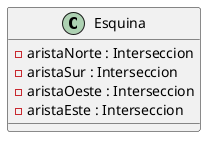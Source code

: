 @startuml


         class Esquina {
           - aristaNorte : Interseccion
           - aristaSur : Interseccion
           - aristaOeste : Interseccion
           - aristaEste : Interseccion

        }



@enduml
